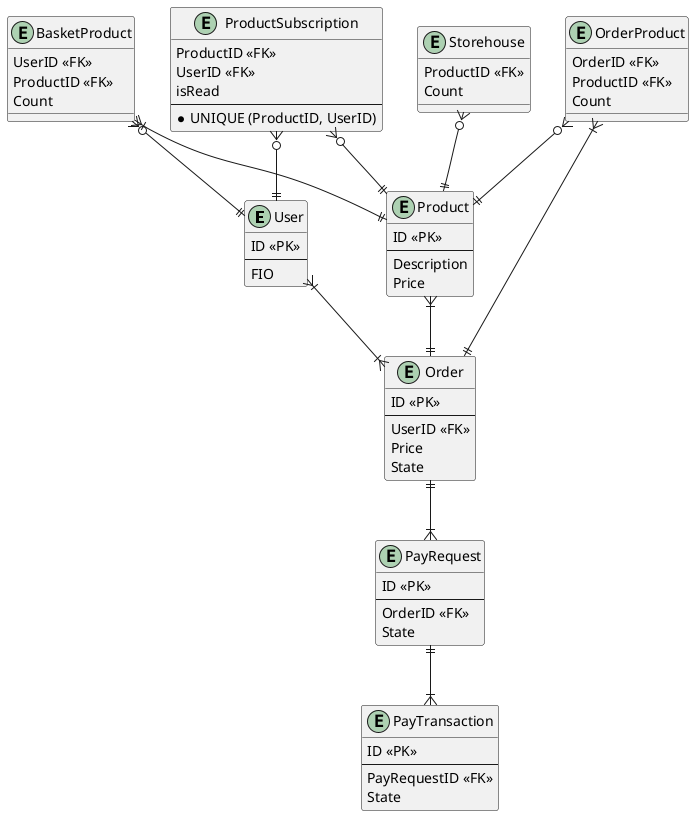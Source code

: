 @startuml
entity User {
    ID <<PK>>
    ----
	FIO
}
entity Order {
    ID <<PK>>
    ----
	UserID <<FK>>
	Price
	State
}

'entity Session {
'	UserID
'}

entity Product {
    ID <<PK>>
    ----
	Description
    Price
}


entity BasketProduct{
	UserID <<FK>>
	ProductID <<FK>>
	Count
}

entity OrderProduct
{
	OrderID <<FK>>
	ProductID <<FK>>
	Count
}

entity PayRequest{
    ID <<PK>>
    ----
	OrderID <<FK>>
	State
}

entity PayTransaction {
    ID <<PK>>
    ----
	PayRequestID <<FK>>
	State
}

entity Storehouse{
	ProductID <<FK>>
	Count
}

entity ProductSubscription {
	ProductID <<FK>>
	UserID <<FK>>
	isRead
	----
	* UNIQUE (ProductID, UserID)
}

'Session }|--|| User
User }|--|{ Order

BasketProduct }o--|| User
BasketProduct }|--|| Product

Product }|--|| Order
OrderProduct  }|--|| Order
OrderProduct }o--|| Product

Order ||--|{ PayRequest
PayRequest ||--|{ PayTransaction

Storehouse }o--|| Product

ProductSubscription }o--|| Product
ProductSubscription }o--|| User

@enduml
